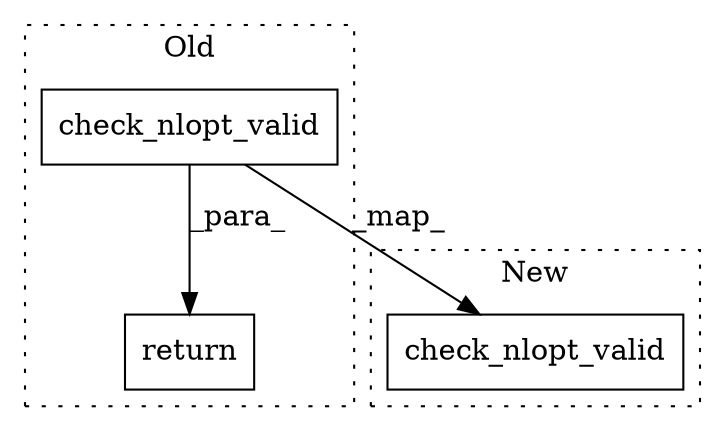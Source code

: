 digraph G {
subgraph cluster0 {
1 [label="check_nlopt_valid" a="32" s="1124,1172" l="18,1" shape="box"];
3 [label="return" a="41" s="1117" l="7" shape="box"];
label = "Old";
style="dotted";
}
subgraph cluster1 {
2 [label="check_nlopt_valid" a="32" s="1117,1165" l="18,1" shape="box"];
label = "New";
style="dotted";
}
1 -> 2 [label="_map_"];
1 -> 3 [label="_para_"];
}